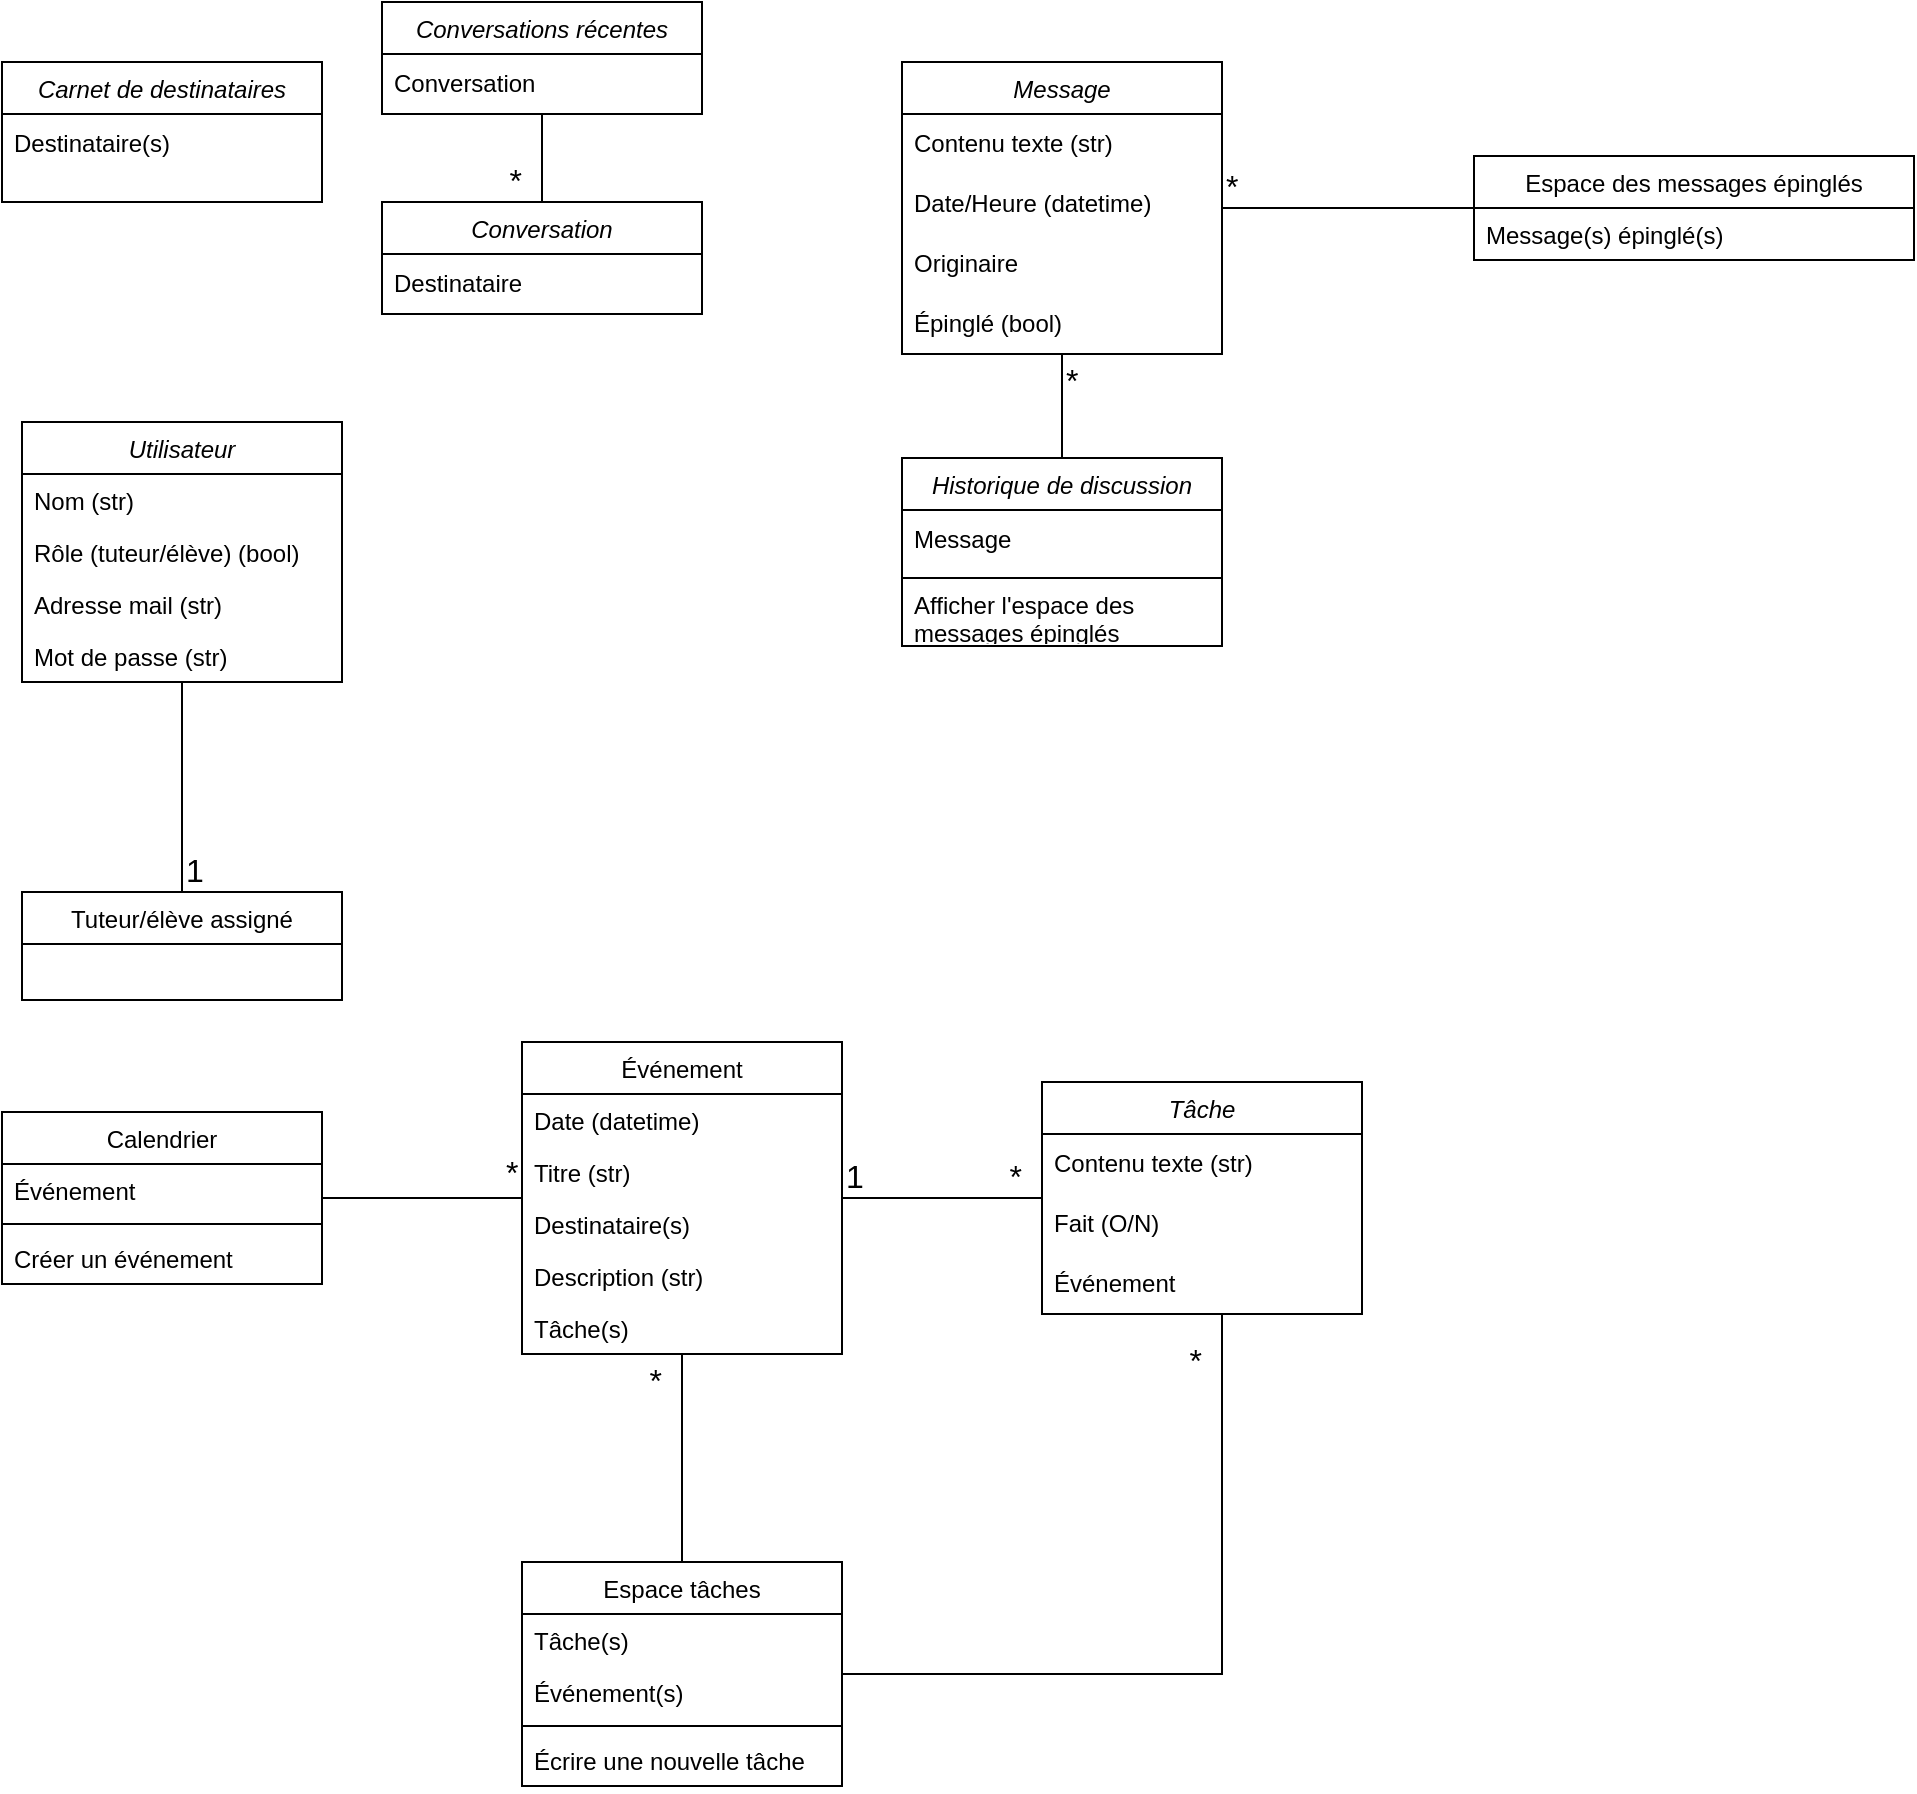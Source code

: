 <mxfile version="24.7.17">
  <diagram id="C5RBs43oDa-KdzZeNtuy" name="Page-1">
    <mxGraphModel dx="1434" dy="746" grid="1" gridSize="10" guides="1" tooltips="1" connect="1" arrows="1" fold="1" page="1" pageScale="1" pageWidth="827" pageHeight="1169" math="0" shadow="0">
      <root>
        <mxCell id="WIyWlLk6GJQsqaUBKTNV-0" />
        <mxCell id="WIyWlLk6GJQsqaUBKTNV-1" parent="WIyWlLk6GJQsqaUBKTNV-0" />
        <mxCell id="zkfFHV4jXpPFQw0GAbJ--0" value="Utilisateur" style="swimlane;fontStyle=2;align=center;verticalAlign=top;childLayout=stackLayout;horizontal=1;startSize=26;horizontalStack=0;resizeParent=1;resizeLast=0;collapsible=1;marginBottom=0;rounded=0;shadow=0;strokeWidth=1;" parent="WIyWlLk6GJQsqaUBKTNV-1" vertex="1">
          <mxGeometry x="40" y="360" width="160" height="130" as="geometry">
            <mxRectangle x="230" y="140" width="160" height="26" as="alternateBounds" />
          </mxGeometry>
        </mxCell>
        <mxCell id="zkfFHV4jXpPFQw0GAbJ--1" value="Nom (str)" style="text;align=left;verticalAlign=top;spacingLeft=4;spacingRight=4;overflow=hidden;rotatable=0;points=[[0,0.5],[1,0.5]];portConstraint=eastwest;" parent="zkfFHV4jXpPFQw0GAbJ--0" vertex="1">
          <mxGeometry y="26" width="160" height="26" as="geometry" />
        </mxCell>
        <mxCell id="zkfFHV4jXpPFQw0GAbJ--2" value="Rôle (tuteur/élève) (bool)" style="text;align=left;verticalAlign=top;spacingLeft=4;spacingRight=4;overflow=hidden;rotatable=0;points=[[0,0.5],[1,0.5]];portConstraint=eastwest;rounded=0;shadow=0;html=0;" parent="zkfFHV4jXpPFQw0GAbJ--0" vertex="1">
          <mxGeometry y="52" width="160" height="26" as="geometry" />
        </mxCell>
        <mxCell id="zkfFHV4jXpPFQw0GAbJ--3" value="Adresse mail (str)" style="text;align=left;verticalAlign=top;spacingLeft=4;spacingRight=4;overflow=hidden;rotatable=0;points=[[0,0.5],[1,0.5]];portConstraint=eastwest;rounded=0;shadow=0;html=0;" parent="zkfFHV4jXpPFQw0GAbJ--0" vertex="1">
          <mxGeometry y="78" width="160" height="26" as="geometry" />
        </mxCell>
        <mxCell id="Dew71FLPvcZ710SalqBt-0" value="Mot de passe (str)" style="text;align=left;verticalAlign=top;spacingLeft=4;spacingRight=4;overflow=hidden;rotatable=0;points=[[0,0.5],[1,0.5]];portConstraint=eastwest;rounded=0;shadow=0;html=0;" parent="zkfFHV4jXpPFQw0GAbJ--0" vertex="1">
          <mxGeometry y="104" width="160" height="26" as="geometry" />
        </mxCell>
        <mxCell id="zkfFHV4jXpPFQw0GAbJ--6" value="Tuteur/élève assigné" style="swimlane;fontStyle=0;align=center;verticalAlign=top;childLayout=stackLayout;horizontal=1;startSize=26;horizontalStack=0;resizeParent=1;resizeLast=0;collapsible=1;marginBottom=0;rounded=0;shadow=0;strokeWidth=1;" parent="WIyWlLk6GJQsqaUBKTNV-1" vertex="1">
          <mxGeometry x="40" y="595" width="160" height="54" as="geometry">
            <mxRectangle x="130" y="380" width="160" height="26" as="alternateBounds" />
          </mxGeometry>
        </mxCell>
        <mxCell id="zkfFHV4jXpPFQw0GAbJ--17" value="Calendrier" style="swimlane;fontStyle=0;align=center;verticalAlign=top;childLayout=stackLayout;horizontal=1;startSize=26;horizontalStack=0;resizeParent=1;resizeLast=0;collapsible=1;marginBottom=0;rounded=0;shadow=0;strokeWidth=1;" parent="WIyWlLk6GJQsqaUBKTNV-1" vertex="1">
          <mxGeometry x="30" y="705" width="160" height="86" as="geometry">
            <mxRectangle x="550" y="140" width="160" height="26" as="alternateBounds" />
          </mxGeometry>
        </mxCell>
        <mxCell id="zkfFHV4jXpPFQw0GAbJ--18" value="Événement" style="text;align=left;verticalAlign=top;spacingLeft=4;spacingRight=4;overflow=hidden;rotatable=0;points=[[0,0.5],[1,0.5]];portConstraint=eastwest;" parent="zkfFHV4jXpPFQw0GAbJ--17" vertex="1">
          <mxGeometry y="26" width="160" height="26" as="geometry" />
        </mxCell>
        <mxCell id="zkfFHV4jXpPFQw0GAbJ--23" value="" style="line;html=1;strokeWidth=1;align=left;verticalAlign=middle;spacingTop=-1;spacingLeft=3;spacingRight=3;rotatable=0;labelPosition=right;points=[];portConstraint=eastwest;" parent="zkfFHV4jXpPFQw0GAbJ--17" vertex="1">
          <mxGeometry y="52" width="160" height="8" as="geometry" />
        </mxCell>
        <mxCell id="zkfFHV4jXpPFQw0GAbJ--24" value="Créer un événement" style="text;align=left;verticalAlign=top;spacingLeft=4;spacingRight=4;overflow=hidden;rotatable=0;points=[[0,0.5],[1,0.5]];portConstraint=eastwest;" parent="zkfFHV4jXpPFQw0GAbJ--17" vertex="1">
          <mxGeometry y="60" width="160" height="26" as="geometry" />
        </mxCell>
        <mxCell id="Dew71FLPvcZ710SalqBt-23" value="Carnet de destinataires" style="swimlane;fontStyle=2;align=center;verticalAlign=top;childLayout=stackLayout;horizontal=1;startSize=26;horizontalStack=0;resizeParent=1;resizeLast=0;collapsible=1;marginBottom=0;rounded=0;shadow=0;strokeWidth=1;" parent="WIyWlLk6GJQsqaUBKTNV-1" vertex="1">
          <mxGeometry x="30" y="180" width="160" height="70" as="geometry">
            <mxRectangle x="230" y="140" width="160" height="26" as="alternateBounds" />
          </mxGeometry>
        </mxCell>
        <mxCell id="Dew71FLPvcZ710SalqBt-31" value="Destinataire(s)" style="text;strokeColor=none;fillColor=none;align=left;verticalAlign=middle;spacingLeft=4;spacingRight=4;overflow=hidden;points=[[0,0.5],[1,0.5]];portConstraint=eastwest;rotatable=0;whiteSpace=wrap;html=1;" parent="Dew71FLPvcZ710SalqBt-23" vertex="1">
          <mxGeometry y="26" width="160" height="30" as="geometry" />
        </mxCell>
        <mxCell id="Dew71FLPvcZ710SalqBt-32" value="Conversations récentes" style="swimlane;fontStyle=2;align=center;verticalAlign=top;childLayout=stackLayout;horizontal=1;startSize=26;horizontalStack=0;resizeParent=1;resizeLast=0;collapsible=1;marginBottom=0;rounded=0;shadow=0;strokeWidth=1;" parent="WIyWlLk6GJQsqaUBKTNV-1" vertex="1">
          <mxGeometry x="220" y="150" width="160" height="56" as="geometry">
            <mxRectangle x="230" y="140" width="160" height="26" as="alternateBounds" />
          </mxGeometry>
        </mxCell>
        <mxCell id="Dew71FLPvcZ710SalqBt-33" value="Conversation" style="text;strokeColor=none;fillColor=none;align=left;verticalAlign=middle;spacingLeft=4;spacingRight=4;overflow=hidden;points=[[0,0.5],[1,0.5]];portConstraint=eastwest;rotatable=0;whiteSpace=wrap;html=1;" parent="Dew71FLPvcZ710SalqBt-32" vertex="1">
          <mxGeometry y="26" width="160" height="30" as="geometry" />
        </mxCell>
        <mxCell id="Dew71FLPvcZ710SalqBt-35" value="Historique de discussion" style="swimlane;fontStyle=2;align=center;verticalAlign=top;childLayout=stackLayout;horizontal=1;startSize=26;horizontalStack=0;resizeParent=1;resizeLast=0;collapsible=1;marginBottom=0;rounded=0;shadow=0;strokeWidth=1;" parent="WIyWlLk6GJQsqaUBKTNV-1" vertex="1">
          <mxGeometry x="480" y="378" width="160" height="94" as="geometry">
            <mxRectangle x="510" y="300" width="160" height="26" as="alternateBounds" />
          </mxGeometry>
        </mxCell>
        <mxCell id="Dew71FLPvcZ710SalqBt-38" value="Message" style="text;strokeColor=none;fillColor=none;align=left;verticalAlign=middle;spacingLeft=4;spacingRight=4;overflow=hidden;points=[[0,0.5],[1,0.5]];portConstraint=eastwest;rotatable=0;whiteSpace=wrap;html=1;" parent="Dew71FLPvcZ710SalqBt-35" vertex="1">
          <mxGeometry y="26" width="160" height="30" as="geometry" />
        </mxCell>
        <mxCell id="Dew71FLPvcZ710SalqBt-36" value="" style="line;html=1;strokeWidth=1;align=left;verticalAlign=middle;spacingTop=-1;spacingLeft=3;spacingRight=3;rotatable=0;labelPosition=right;points=[];portConstraint=eastwest;" parent="Dew71FLPvcZ710SalqBt-35" vertex="1">
          <mxGeometry y="56" width="160" height="8" as="geometry" />
        </mxCell>
        <mxCell id="Dew71FLPvcZ710SalqBt-39" value="Afficher l&#39;espace des messages épinglés" style="text;strokeColor=none;fillColor=none;align=left;verticalAlign=middle;spacingLeft=4;spacingRight=4;overflow=hidden;points=[[0,0.5],[1,0.5]];portConstraint=eastwest;rotatable=0;whiteSpace=wrap;html=1;" parent="Dew71FLPvcZ710SalqBt-35" vertex="1">
          <mxGeometry y="64" width="160" height="30" as="geometry" />
        </mxCell>
        <mxCell id="Dew71FLPvcZ710SalqBt-40" value="Événement" style="swimlane;fontStyle=0;align=center;verticalAlign=top;childLayout=stackLayout;horizontal=1;startSize=26;horizontalStack=0;resizeParent=1;resizeLast=0;collapsible=1;marginBottom=0;rounded=0;shadow=0;strokeWidth=1;" parent="WIyWlLk6GJQsqaUBKTNV-1" vertex="1">
          <mxGeometry x="290" y="670" width="160" height="156" as="geometry">
            <mxRectangle x="550" y="140" width="160" height="26" as="alternateBounds" />
          </mxGeometry>
        </mxCell>
        <mxCell id="Dew71FLPvcZ710SalqBt-41" value="Date (datetime)" style="text;align=left;verticalAlign=top;spacingLeft=4;spacingRight=4;overflow=hidden;rotatable=0;points=[[0,0.5],[1,0.5]];portConstraint=eastwest;" parent="Dew71FLPvcZ710SalqBt-40" vertex="1">
          <mxGeometry y="26" width="160" height="26" as="geometry" />
        </mxCell>
        <mxCell id="Dew71FLPvcZ710SalqBt-42" value="Titre (str)" style="text;align=left;verticalAlign=top;spacingLeft=4;spacingRight=4;overflow=hidden;rotatable=0;points=[[0,0.5],[1,0.5]];portConstraint=eastwest;rounded=0;shadow=0;html=0;" parent="Dew71FLPvcZ710SalqBt-40" vertex="1">
          <mxGeometry y="52" width="160" height="26" as="geometry" />
        </mxCell>
        <mxCell id="Dew71FLPvcZ710SalqBt-43" value="Destinataire(s)" style="text;align=left;verticalAlign=top;spacingLeft=4;spacingRight=4;overflow=hidden;rotatable=0;points=[[0,0.5],[1,0.5]];portConstraint=eastwest;rounded=0;shadow=0;html=0;" parent="Dew71FLPvcZ710SalqBt-40" vertex="1">
          <mxGeometry y="78" width="160" height="26" as="geometry" />
        </mxCell>
        <mxCell id="Dew71FLPvcZ710SalqBt-44" value="Description (str)" style="text;align=left;verticalAlign=top;spacingLeft=4;spacingRight=4;overflow=hidden;rotatable=0;points=[[0,0.5],[1,0.5]];portConstraint=eastwest;rounded=0;shadow=0;html=0;" parent="Dew71FLPvcZ710SalqBt-40" vertex="1">
          <mxGeometry y="104" width="160" height="26" as="geometry" />
        </mxCell>
        <mxCell id="Dew71FLPvcZ710SalqBt-45" value="Tâche(s)" style="text;align=left;verticalAlign=top;spacingLeft=4;spacingRight=4;overflow=hidden;rotatable=0;points=[[0,0.5],[1,0.5]];portConstraint=eastwest;rounded=0;shadow=0;html=0;" parent="Dew71FLPvcZ710SalqBt-40" vertex="1">
          <mxGeometry y="130" width="160" height="26" as="geometry" />
        </mxCell>
        <mxCell id="tKI6db9lsDf0LtCUit57-0" value="Espace des messages épinglés" style="swimlane;fontStyle=0;align=center;verticalAlign=top;childLayout=stackLayout;horizontal=1;startSize=26;horizontalStack=0;resizeParent=1;resizeLast=0;collapsible=1;marginBottom=0;rounded=0;shadow=0;strokeWidth=1;" vertex="1" parent="WIyWlLk6GJQsqaUBKTNV-1">
          <mxGeometry x="766" y="227" width="220" height="52" as="geometry">
            <mxRectangle x="550" y="140" width="160" height="26" as="alternateBounds" />
          </mxGeometry>
        </mxCell>
        <mxCell id="tKI6db9lsDf0LtCUit57-1" value="Message(s) épinglé(s)" style="text;align=left;verticalAlign=top;spacingLeft=4;spacingRight=4;overflow=hidden;rotatable=0;points=[[0,0.5],[1,0.5]];portConstraint=eastwest;" vertex="1" parent="tKI6db9lsDf0LtCUit57-0">
          <mxGeometry y="26" width="220" height="26" as="geometry" />
        </mxCell>
        <mxCell id="tKI6db9lsDf0LtCUit57-5" value="Message" style="swimlane;fontStyle=2;align=center;verticalAlign=top;childLayout=stackLayout;horizontal=1;startSize=26;horizontalStack=0;resizeParent=1;resizeLast=0;collapsible=1;marginBottom=0;rounded=0;shadow=0;strokeWidth=1;" vertex="1" parent="WIyWlLk6GJQsqaUBKTNV-1">
          <mxGeometry x="480" y="180" width="160" height="146" as="geometry">
            <mxRectangle x="230" y="140" width="160" height="26" as="alternateBounds" />
          </mxGeometry>
        </mxCell>
        <mxCell id="tKI6db9lsDf0LtCUit57-6" value="&lt;div&gt;Contenu texte (str)&lt;/div&gt;" style="text;strokeColor=none;fillColor=none;align=left;verticalAlign=middle;spacingLeft=4;spacingRight=4;overflow=hidden;points=[[0,0.5],[1,0.5]];portConstraint=eastwest;rotatable=0;whiteSpace=wrap;html=1;" vertex="1" parent="tKI6db9lsDf0LtCUit57-5">
          <mxGeometry y="26" width="160" height="30" as="geometry" />
        </mxCell>
        <mxCell id="tKI6db9lsDf0LtCUit57-7" value="Date/Heure (datetime)" style="text;strokeColor=none;fillColor=none;align=left;verticalAlign=middle;spacingLeft=4;spacingRight=4;overflow=hidden;points=[[0,0.5],[1,0.5]];portConstraint=eastwest;rotatable=0;whiteSpace=wrap;html=1;" vertex="1" parent="tKI6db9lsDf0LtCUit57-5">
          <mxGeometry y="56" width="160" height="30" as="geometry" />
        </mxCell>
        <mxCell id="tKI6db9lsDf0LtCUit57-8" value="Originaire" style="text;strokeColor=none;fillColor=none;align=left;verticalAlign=middle;spacingLeft=4;spacingRight=4;overflow=hidden;points=[[0,0.5],[1,0.5]];portConstraint=eastwest;rotatable=0;whiteSpace=wrap;html=1;" vertex="1" parent="tKI6db9lsDf0LtCUit57-5">
          <mxGeometry y="86" width="160" height="30" as="geometry" />
        </mxCell>
        <mxCell id="tKI6db9lsDf0LtCUit57-65" value="Épinglé (bool)" style="text;strokeColor=none;fillColor=none;align=left;verticalAlign=middle;spacingLeft=4;spacingRight=4;overflow=hidden;points=[[0,0.5],[1,0.5]];portConstraint=eastwest;rotatable=0;whiteSpace=wrap;html=1;" vertex="1" parent="tKI6db9lsDf0LtCUit57-5">
          <mxGeometry y="116" width="160" height="30" as="geometry" />
        </mxCell>
        <mxCell id="tKI6db9lsDf0LtCUit57-9" value="Espace tâches" style="swimlane;fontStyle=0;align=center;verticalAlign=top;childLayout=stackLayout;horizontal=1;startSize=26;horizontalStack=0;resizeParent=1;resizeLast=0;collapsible=1;marginBottom=0;rounded=0;shadow=0;strokeWidth=1;" vertex="1" parent="WIyWlLk6GJQsqaUBKTNV-1">
          <mxGeometry x="290" y="930" width="160" height="112" as="geometry">
            <mxRectangle x="550" y="140" width="160" height="26" as="alternateBounds" />
          </mxGeometry>
        </mxCell>
        <mxCell id="tKI6db9lsDf0LtCUit57-10" value="Tâche(s)" style="text;align=left;verticalAlign=top;spacingLeft=4;spacingRight=4;overflow=hidden;rotatable=0;points=[[0,0.5],[1,0.5]];portConstraint=eastwest;" vertex="1" parent="tKI6db9lsDf0LtCUit57-9">
          <mxGeometry y="26" width="160" height="26" as="geometry" />
        </mxCell>
        <mxCell id="tKI6db9lsDf0LtCUit57-14" value="Événement(s)" style="text;align=left;verticalAlign=top;spacingLeft=4;spacingRight=4;overflow=hidden;rotatable=0;points=[[0,0.5],[1,0.5]];portConstraint=eastwest;" vertex="1" parent="tKI6db9lsDf0LtCUit57-9">
          <mxGeometry y="52" width="160" height="26" as="geometry" />
        </mxCell>
        <mxCell id="tKI6db9lsDf0LtCUit57-21" value="" style="line;strokeWidth=1;fillColor=none;align=left;verticalAlign=middle;spacingTop=-1;spacingLeft=3;spacingRight=3;rotatable=0;labelPosition=right;points=[];portConstraint=eastwest;strokeColor=inherit;" vertex="1" parent="tKI6db9lsDf0LtCUit57-9">
          <mxGeometry y="78" width="160" height="8" as="geometry" />
        </mxCell>
        <mxCell id="tKI6db9lsDf0LtCUit57-20" value="Écrire une nouvelle tâche" style="text;align=left;verticalAlign=top;spacingLeft=4;spacingRight=4;overflow=hidden;rotatable=0;points=[[0,0.5],[1,0.5]];portConstraint=eastwest;" vertex="1" parent="tKI6db9lsDf0LtCUit57-9">
          <mxGeometry y="86" width="160" height="26" as="geometry" />
        </mxCell>
        <mxCell id="tKI6db9lsDf0LtCUit57-15" value="Tâche" style="swimlane;fontStyle=2;align=center;verticalAlign=top;childLayout=stackLayout;horizontal=1;startSize=26;horizontalStack=0;resizeParent=1;resizeLast=0;collapsible=1;marginBottom=0;rounded=0;shadow=0;strokeWidth=1;" vertex="1" parent="WIyWlLk6GJQsqaUBKTNV-1">
          <mxGeometry x="550" y="690" width="160" height="116" as="geometry">
            <mxRectangle x="230" y="140" width="160" height="26" as="alternateBounds" />
          </mxGeometry>
        </mxCell>
        <mxCell id="tKI6db9lsDf0LtCUit57-16" value="&lt;div&gt;Contenu texte (str)&lt;/div&gt;" style="text;strokeColor=none;fillColor=none;align=left;verticalAlign=middle;spacingLeft=4;spacingRight=4;overflow=hidden;points=[[0,0.5],[1,0.5]];portConstraint=eastwest;rotatable=0;whiteSpace=wrap;html=1;" vertex="1" parent="tKI6db9lsDf0LtCUit57-15">
          <mxGeometry y="26" width="160" height="30" as="geometry" />
        </mxCell>
        <mxCell id="tKI6db9lsDf0LtCUit57-17" value="Fait (O/N)" style="text;strokeColor=none;fillColor=none;align=left;verticalAlign=middle;spacingLeft=4;spacingRight=4;overflow=hidden;points=[[0,0.5],[1,0.5]];portConstraint=eastwest;rotatable=0;whiteSpace=wrap;html=1;" vertex="1" parent="tKI6db9lsDf0LtCUit57-15">
          <mxGeometry y="56" width="160" height="30" as="geometry" />
        </mxCell>
        <mxCell id="tKI6db9lsDf0LtCUit57-19" value="Événement" style="text;strokeColor=none;fillColor=none;align=left;verticalAlign=middle;spacingLeft=4;spacingRight=4;overflow=hidden;points=[[0,0.5],[1,0.5]];portConstraint=eastwest;rotatable=0;whiteSpace=wrap;html=1;" vertex="1" parent="tKI6db9lsDf0LtCUit57-15">
          <mxGeometry y="86" width="160" height="30" as="geometry" />
        </mxCell>
        <mxCell id="tKI6db9lsDf0LtCUit57-32" value="" style="endArrow=none;html=1;rounded=0;edgeStyle=elbowEdgeStyle;endFill=0;" edge="1" parent="WIyWlLk6GJQsqaUBKTNV-1" source="zkfFHV4jXpPFQw0GAbJ--6" target="zkfFHV4jXpPFQw0GAbJ--0">
          <mxGeometry relative="1" as="geometry">
            <mxPoint x="214" y="500" as="sourcePoint" />
            <mxPoint x="374" y="500" as="targetPoint" />
          </mxGeometry>
        </mxCell>
        <mxCell id="tKI6db9lsDf0LtCUit57-34" value="1" style="edgeLabel;resizable=0;html=1;;align=left;verticalAlign=bottom;fontSize=16;" connectable="0" vertex="1" parent="tKI6db9lsDf0LtCUit57-32">
          <mxGeometry x="-1" relative="1" as="geometry" />
        </mxCell>
        <mxCell id="tKI6db9lsDf0LtCUit57-40" value="" style="endArrow=none;html=1;rounded=0;edgeStyle=elbowEdgeStyle;endFill=0;" edge="1" parent="WIyWlLk6GJQsqaUBKTNV-1" source="Dew71FLPvcZ710SalqBt-40" target="tKI6db9lsDf0LtCUit57-15">
          <mxGeometry relative="1" as="geometry">
            <mxPoint x="310" y="610" as="sourcePoint" />
            <mxPoint x="470" y="610" as="targetPoint" />
          </mxGeometry>
        </mxCell>
        <mxCell id="tKI6db9lsDf0LtCUit57-41" value="1" style="edgeLabel;resizable=0;html=1;;align=left;verticalAlign=bottom;fontSize=16;" connectable="0" vertex="1" parent="tKI6db9lsDf0LtCUit57-40">
          <mxGeometry x="-1" relative="1" as="geometry" />
        </mxCell>
        <mxCell id="tKI6db9lsDf0LtCUit57-42" value="*" style="edgeLabel;resizable=0;html=1;;align=right;verticalAlign=bottom;fontSize=16;" connectable="0" vertex="1" parent="tKI6db9lsDf0LtCUit57-40">
          <mxGeometry x="1" relative="1" as="geometry">
            <mxPoint x="-10" as="offset" />
          </mxGeometry>
        </mxCell>
        <mxCell id="tKI6db9lsDf0LtCUit57-43" value="" style="endArrow=none;html=1;rounded=0;edgeStyle=elbowEdgeStyle;endFill=0;" edge="1" parent="WIyWlLk6GJQsqaUBKTNV-1" source="Dew71FLPvcZ710SalqBt-40" target="zkfFHV4jXpPFQw0GAbJ--17">
          <mxGeometry relative="1" as="geometry">
            <mxPoint x="500" y="586" as="sourcePoint" />
            <mxPoint x="660" y="586" as="targetPoint" />
          </mxGeometry>
        </mxCell>
        <mxCell id="tKI6db9lsDf0LtCUit57-44" value="*" style="edgeLabel;resizable=0;html=1;;align=left;verticalAlign=bottom;fontSize=16;" connectable="0" vertex="1" parent="tKI6db9lsDf0LtCUit57-43">
          <mxGeometry x="-1" relative="1" as="geometry">
            <mxPoint x="-10" y="-2" as="offset" />
          </mxGeometry>
        </mxCell>
        <mxCell id="tKI6db9lsDf0LtCUit57-46" value="" style="endArrow=none;html=1;rounded=0;edgeStyle=elbowEdgeStyle;endFill=0;" edge="1" parent="WIyWlLk6GJQsqaUBKTNV-1" source="tKI6db9lsDf0LtCUit57-5" target="tKI6db9lsDf0LtCUit57-0">
          <mxGeometry relative="1" as="geometry">
            <mxPoint x="730" y="510" as="sourcePoint" />
            <mxPoint x="890" y="510" as="targetPoint" />
          </mxGeometry>
        </mxCell>
        <mxCell id="tKI6db9lsDf0LtCUit57-47" value="*" style="edgeLabel;resizable=0;html=1;;align=left;verticalAlign=bottom;fontSize=16;" connectable="0" vertex="1" parent="tKI6db9lsDf0LtCUit57-46">
          <mxGeometry x="-1" relative="1" as="geometry" />
        </mxCell>
        <mxCell id="tKI6db9lsDf0LtCUit57-49" value="" style="endArrow=none;html=1;rounded=0;edgeStyle=elbowEdgeStyle;endFill=0;" edge="1" parent="WIyWlLk6GJQsqaUBKTNV-1" source="tKI6db9lsDf0LtCUit57-9" target="tKI6db9lsDf0LtCUit57-15">
          <mxGeometry relative="1" as="geometry">
            <mxPoint x="740" y="520" as="sourcePoint" />
            <mxPoint x="900" y="520" as="targetPoint" />
            <Array as="points">
              <mxPoint x="640" y="870" />
            </Array>
          </mxGeometry>
        </mxCell>
        <mxCell id="tKI6db9lsDf0LtCUit57-51" value="*" style="edgeLabel;resizable=0;html=1;;align=right;verticalAlign=bottom;fontSize=16;" connectable="0" vertex="1" parent="tKI6db9lsDf0LtCUit57-49">
          <mxGeometry x="1" relative="1" as="geometry">
            <mxPoint x="-10" y="34" as="offset" />
          </mxGeometry>
        </mxCell>
        <mxCell id="tKI6db9lsDf0LtCUit57-52" value="" style="endArrow=none;html=1;rounded=0;edgeStyle=elbowEdgeStyle;endFill=0;" edge="1" parent="WIyWlLk6GJQsqaUBKTNV-1" source="tKI6db9lsDf0LtCUit57-9" target="Dew71FLPvcZ710SalqBt-40">
          <mxGeometry relative="1" as="geometry">
            <mxPoint x="640" y="642" as="sourcePoint" />
            <mxPoint x="640" y="700" as="targetPoint" />
          </mxGeometry>
        </mxCell>
        <mxCell id="tKI6db9lsDf0LtCUit57-53" value="*" style="edgeLabel;resizable=0;html=1;;align=right;verticalAlign=bottom;fontSize=16;" connectable="0" vertex="1" parent="tKI6db9lsDf0LtCUit57-52">
          <mxGeometry x="1" relative="1" as="geometry">
            <mxPoint x="-10" y="24" as="offset" />
          </mxGeometry>
        </mxCell>
        <mxCell id="tKI6db9lsDf0LtCUit57-54" value="" style="endArrow=none;html=1;rounded=0;edgeStyle=elbowEdgeStyle;endFill=0;" edge="1" parent="WIyWlLk6GJQsqaUBKTNV-1" source="tKI6db9lsDf0LtCUit57-5" target="Dew71FLPvcZ710SalqBt-35">
          <mxGeometry relative="1" as="geometry">
            <mxPoint x="660" y="584" as="sourcePoint" />
            <mxPoint x="820" y="584" as="targetPoint" />
          </mxGeometry>
        </mxCell>
        <mxCell id="tKI6db9lsDf0LtCUit57-55" value="*" style="edgeLabel;resizable=0;html=1;;align=left;verticalAlign=bottom;fontSize=16;" connectable="0" vertex="1" parent="tKI6db9lsDf0LtCUit57-54">
          <mxGeometry x="-1" relative="1" as="geometry">
            <mxPoint y="24" as="offset" />
          </mxGeometry>
        </mxCell>
        <mxCell id="tKI6db9lsDf0LtCUit57-58" value="Conversation " style="swimlane;fontStyle=2;align=center;verticalAlign=top;childLayout=stackLayout;horizontal=1;startSize=26;horizontalStack=0;resizeParent=1;resizeLast=0;collapsible=1;marginBottom=0;rounded=0;shadow=0;strokeWidth=1;" vertex="1" parent="WIyWlLk6GJQsqaUBKTNV-1">
          <mxGeometry x="220" y="250" width="160" height="56" as="geometry">
            <mxRectangle x="230" y="140" width="160" height="26" as="alternateBounds" />
          </mxGeometry>
        </mxCell>
        <mxCell id="tKI6db9lsDf0LtCUit57-59" value="Destinataire" style="text;strokeColor=none;fillColor=none;align=left;verticalAlign=middle;spacingLeft=4;spacingRight=4;overflow=hidden;points=[[0,0.5],[1,0.5]];portConstraint=eastwest;rotatable=0;whiteSpace=wrap;html=1;" vertex="1" parent="tKI6db9lsDf0LtCUit57-58">
          <mxGeometry y="26" width="160" height="30" as="geometry" />
        </mxCell>
        <mxCell id="tKI6db9lsDf0LtCUit57-62" value="" style="endArrow=none;html=1;rounded=0;edgeStyle=elbowEdgeStyle;endFill=0;" edge="1" parent="WIyWlLk6GJQsqaUBKTNV-1" source="Dew71FLPvcZ710SalqBt-32" target="tKI6db9lsDf0LtCUit57-58">
          <mxGeometry relative="1" as="geometry">
            <mxPoint x="720" y="500" as="sourcePoint" />
            <mxPoint x="880" y="500" as="targetPoint" />
          </mxGeometry>
        </mxCell>
        <mxCell id="tKI6db9lsDf0LtCUit57-64" value="*" style="edgeLabel;resizable=0;html=1;;align=right;verticalAlign=bottom;fontSize=16;" connectable="0" vertex="1" parent="tKI6db9lsDf0LtCUit57-62">
          <mxGeometry x="1" relative="1" as="geometry">
            <mxPoint x="-10" as="offset" />
          </mxGeometry>
        </mxCell>
      </root>
    </mxGraphModel>
  </diagram>
</mxfile>
